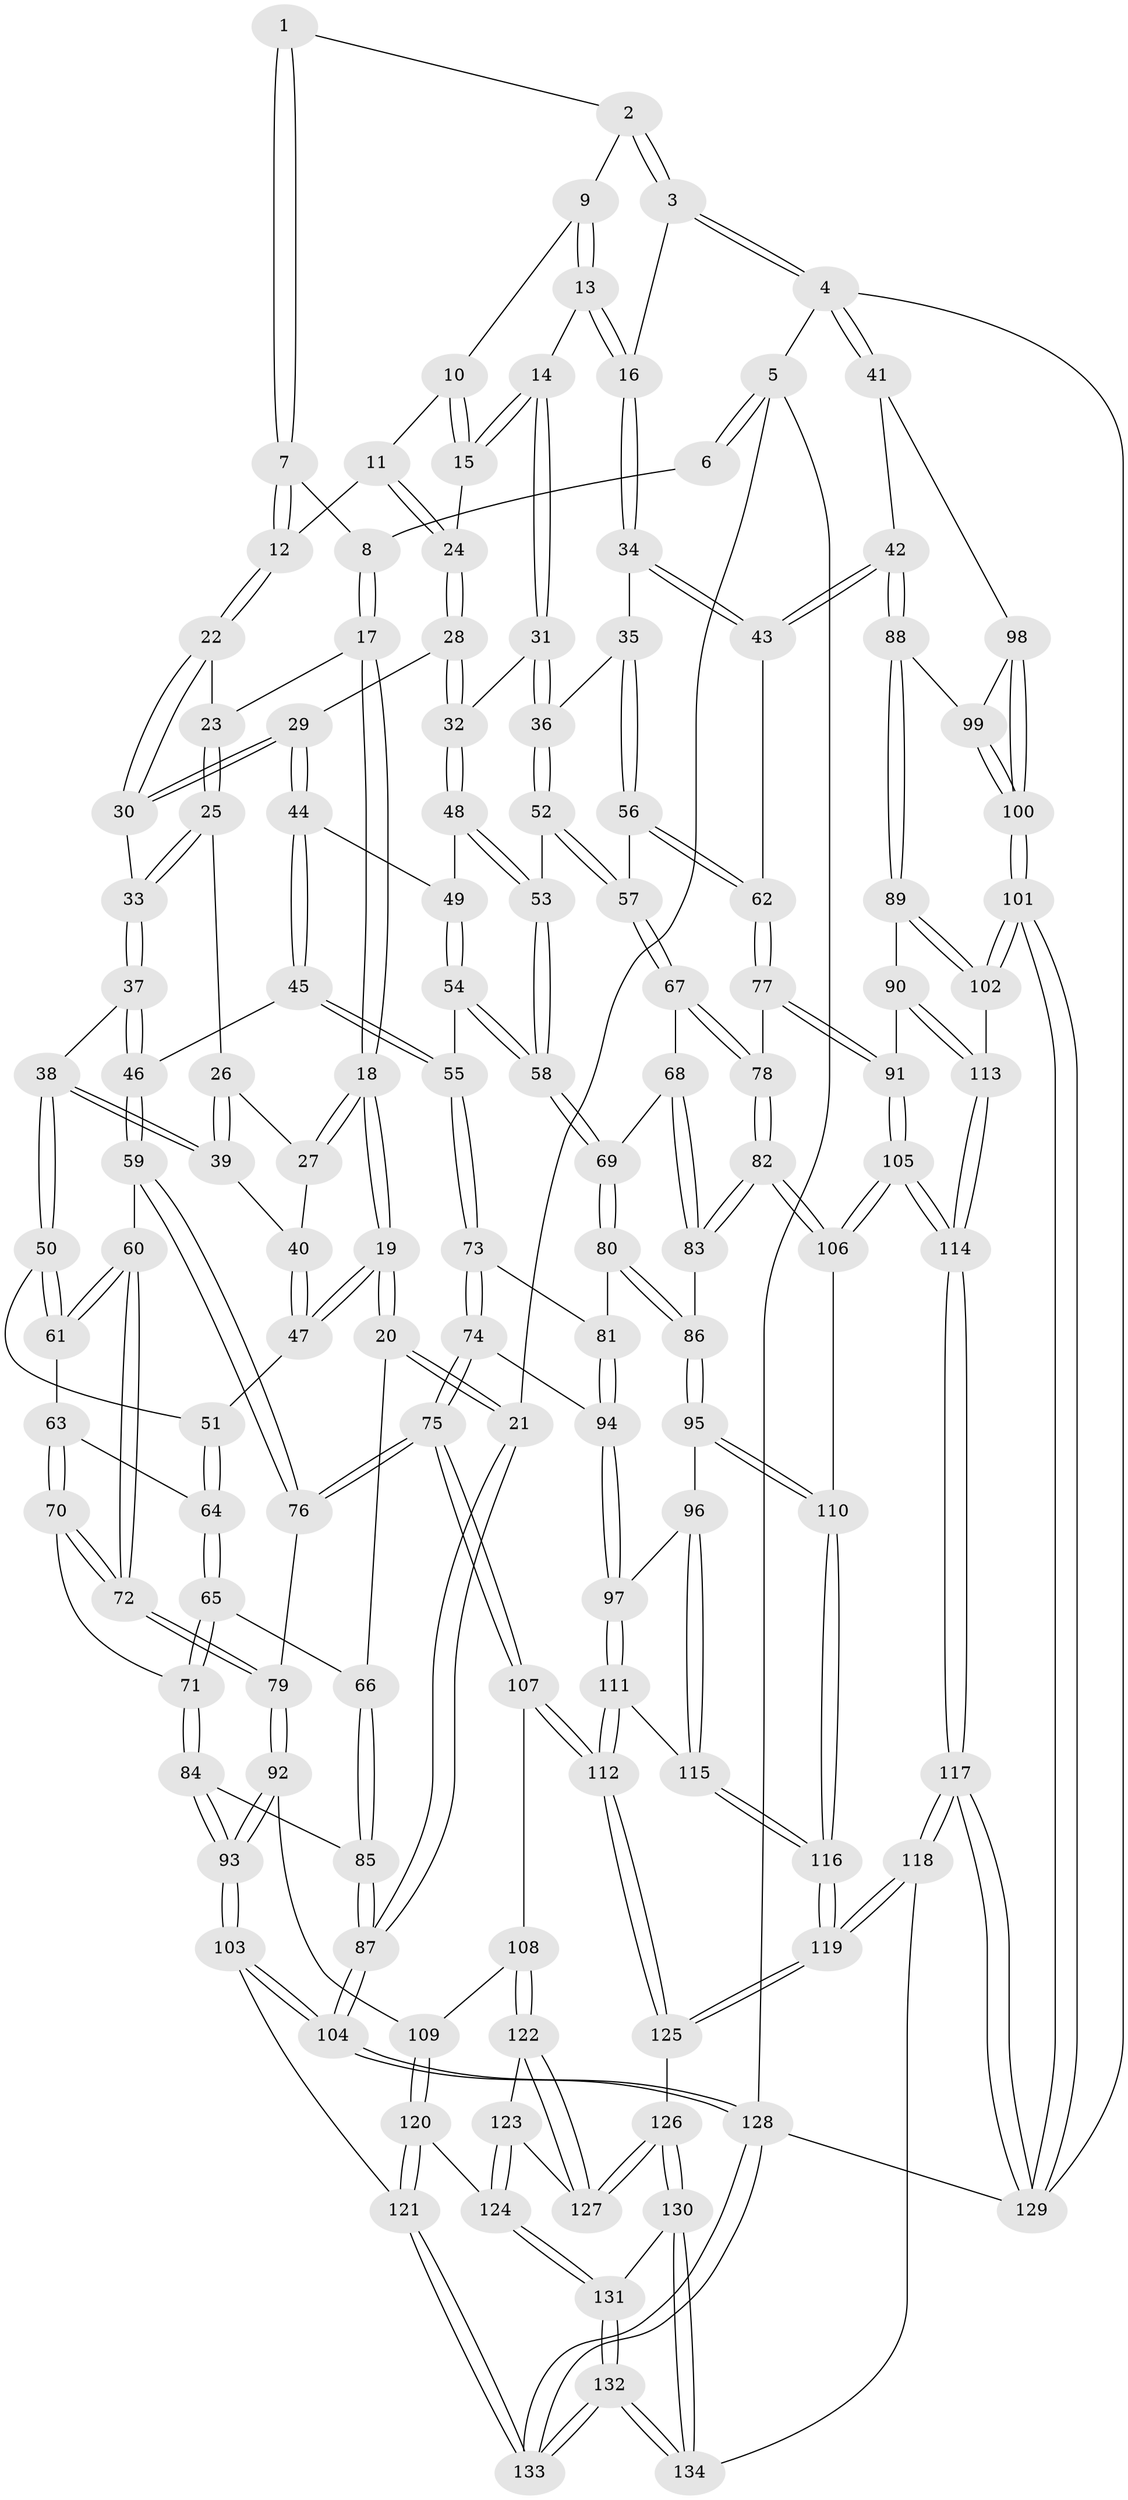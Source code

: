 // Generated by graph-tools (version 1.1) at 2025/38/03/09/25 02:38:51]
// undirected, 134 vertices, 332 edges
graph export_dot {
graph [start="1"]
  node [color=gray90,style=filled];
  1 [pos="+0.38476329391369635+0"];
  2 [pos="+0.8577454546865748+0"];
  3 [pos="+1+0"];
  4 [pos="+1+0"];
  5 [pos="+0+0"];
  6 [pos="+0+0"];
  7 [pos="+0.3861987930095353+0.056586311824087535"];
  8 [pos="+0.14382581936033578+0.061880329489575045"];
  9 [pos="+0.7979611666986827+0"];
  10 [pos="+0.6721840167417487+0.0219062743162941"];
  11 [pos="+0.5283599291296045+0.10475349720909556"];
  12 [pos="+0.4023159431706907+0.09470757860537861"];
  13 [pos="+0.8129029638667549+0.17226515518636348"];
  14 [pos="+0.7163797290739595+0.2468859746188531"];
  15 [pos="+0.6651379807861275+0.18430465092089598"];
  16 [pos="+0.8985070030178759+0.25672171558651946"];
  17 [pos="+0.14338048705915007+0.1411269128411264"];
  18 [pos="+0.043162028112801835+0.2651129533519472"];
  19 [pos="+0+0.3533547826562857"];
  20 [pos="+0+0.35521118951073816"];
  21 [pos="+0+0.3476075551826627"];
  22 [pos="+0.3852395630801077+0.14395375315910897"];
  23 [pos="+0.1945197776305095+0.16592903662592406"];
  24 [pos="+0.57379141800425+0.20849845537002523"];
  25 [pos="+0.24090582515183834+0.24981895854794964"];
  26 [pos="+0.20033120772524557+0.28414886391915595"];
  27 [pos="+0.14040457268186904+0.28111439415501277"];
  28 [pos="+0.5593701388956457+0.29080246360299367"];
  29 [pos="+0.39841962871241476+0.2558511535505477"];
  30 [pos="+0.3827637320362283+0.2429478267895254"];
  31 [pos="+0.7004861953579647+0.31170981583798074"];
  32 [pos="+0.5715629049589963+0.30722428021788367"];
  33 [pos="+0.3472327765618982+0.2662315437589723"];
  34 [pos="+0.9308223080065758+0.34426486715907484"];
  35 [pos="+0.7611769541626733+0.3621084415149152"];
  36 [pos="+0.7039099775148745+0.3164399873001853"];
  37 [pos="+0.2844466665555438+0.3789147061160726"];
  38 [pos="+0.2783425617193543+0.3787077768719412"];
  39 [pos="+0.23012381392962905+0.34948578922318185"];
  40 [pos="+0.19660135824795508+0.3545633844011555"];
  41 [pos="+1+0.419072010684515"];
  42 [pos="+1+0.42284506801966665"];
  43 [pos="+1+0.41737702713689984"];
  44 [pos="+0.4289944763993641+0.3744045422960425"];
  45 [pos="+0.3430328150772706+0.4737660300573971"];
  46 [pos="+0.3406847905759484+0.4732770826776007"];
  47 [pos="+0.07431290331615548+0.40738748298234345"];
  48 [pos="+0.5494826957827121+0.3841210173304674"];
  49 [pos="+0.48403799191639135+0.4005470474882784"];
  50 [pos="+0.16351096821719355+0.4512609802603198"];
  51 [pos="+0.14576365993324267+0.44716551889432427"];
  52 [pos="+0.6193544975299472+0.4632341584881155"];
  53 [pos="+0.5850533749190784+0.45564861249367045"];
  54 [pos="+0.45352274320614644+0.5005026450112254"];
  55 [pos="+0.38685862259635273+0.506383343327949"];
  56 [pos="+0.7343799495225952+0.48856278813185366"];
  57 [pos="+0.6587664266758188+0.490147522073745"];
  58 [pos="+0.5182766252744784+0.5297943170655786"];
  59 [pos="+0.27693461737720393+0.520124302637558"];
  60 [pos="+0.2601930105206226+0.5226507634082158"];
  61 [pos="+0.18784644387025137+0.4770673631258652"];
  62 [pos="+0.7816889156596628+0.5429517313208031"];
  63 [pos="+0.17239939208808822+0.53712542362759"];
  64 [pos="+0.13928074819774028+0.5187854854247216"];
  65 [pos="+0.12584470399538505+0.5649131208703921"];
  66 [pos="+0.05818769243677838+0.5613399882745355"];
  67 [pos="+0.6356685958075348+0.5598071338996148"];
  68 [pos="+0.602631617546884+0.5744351199752238"];
  69 [pos="+0.5256059575409832+0.5589441215504707"];
  70 [pos="+0.17370026127119942+0.5929410260164478"];
  71 [pos="+0.17208678035564287+0.592961883286062"];
  72 [pos="+0.19407731679939896+0.5979651633125843"];
  73 [pos="+0.38911478634586727+0.555753726832566"];
  74 [pos="+0.36566271122121075+0.6694711594557142"];
  75 [pos="+0.3445849140550095+0.6771181985063474"];
  76 [pos="+0.31565254715619867+0.6668103582708527"];
  77 [pos="+0.7761479367620829+0.6237899680898497"];
  78 [pos="+0.7137600730494185+0.6563036057474821"];
  79 [pos="+0.23597402216548227+0.6721628377482916"];
  80 [pos="+0.5135535688532289+0.6014579388827554"];
  81 [pos="+0.4943296259666484+0.6136006536751321"];
  82 [pos="+0.6990966522589644+0.672214652647926"];
  83 [pos="+0.6126778557724638+0.6802486938679378"];
  84 [pos="+0.09034158389402594+0.6747829455309441"];
  85 [pos="+0.06166633839775351+0.6566644548315158"];
  86 [pos="+0.5917396747964617+0.6890206880821759"];
  87 [pos="+0+0.7504236808636938"];
  88 [pos="+0.9149777055744087+0.6503290780092171"];
  89 [pos="+0.8927874380686787+0.6729664592113815"];
  90 [pos="+0.877404249643892+0.6766558945094328"];
  91 [pos="+0.8328727621775949+0.6613757213619545"];
  92 [pos="+0.19404766416539623+0.7229143275757743"];
  93 [pos="+0.13229932483124265+0.7457968314434192"];
  94 [pos="+0.4289827200977197+0.6843554117367486"];
  95 [pos="+0.5730304450578846+0.7190258899218274"];
  96 [pos="+0.5399100014556983+0.7468602396680086"];
  97 [pos="+0.47341752165410356+0.7403186520157102"];
  98 [pos="+1+0.6559389042290262"];
  99 [pos="+0.9538555517663685+0.6588634323483369"];
  100 [pos="+1+0.7948215073543939"];
  101 [pos="+1+0.842193184120214"];
  102 [pos="+1+0.7607272786219946"];
  103 [pos="+0.10823050522008633+0.8012038876314777"];
  104 [pos="+0+0.7692730407450253"];
  105 [pos="+0.7627227686611869+0.8169405020295287"];
  106 [pos="+0.7072218481943121+0.7444078840641271"];
  107 [pos="+0.3309648043358053+0.7697155613894263"];
  108 [pos="+0.26970607056796025+0.7907463932657353"];
  109 [pos="+0.25753386980894627+0.7893085561336375"];
  110 [pos="+0.6481300270002308+0.7892780488547886"];
  111 [pos="+0.42701586335798225+0.8306966591469308"];
  112 [pos="+0.3897011259470328+0.8613695644769622"];
  113 [pos="+0.8646621323016249+0.8307826667395559"];
  114 [pos="+0.810055138787174+0.9485040439969756"];
  115 [pos="+0.5708143157697926+0.8610427400068199"];
  116 [pos="+0.6137441322547437+0.9215697761185586"];
  117 [pos="+0.7943049806773912+1"];
  118 [pos="+0.7448180215404459+1"];
  119 [pos="+0.675489898418546+1"];
  120 [pos="+0.18751036608886598+0.879442558088836"];
  121 [pos="+0.13852812396465566+0.8849340896937979"];
  122 [pos="+0.2705507638688479+0.7946942391183003"];
  123 [pos="+0.2611160224462231+0.8891867289052099"];
  124 [pos="+0.23924068162666964+0.8924114873562797"];
  125 [pos="+0.38910490310831364+0.8638120004579596"];
  126 [pos="+0.35207234688393707+0.8976294066386694"];
  127 [pos="+0.30929302662244623+0.8889097452896704"];
  128 [pos="+0+1"];
  129 [pos="+1+1"];
  130 [pos="+0.3514706538102311+0.9027795257135951"];
  131 [pos="+0.2631493569367372+0.9932984318938762"];
  132 [pos="+0.15518853828903115+1"];
  133 [pos="+0+1"];
  134 [pos="+0.4262206025352405+1"];
  1 -- 2;
  1 -- 7;
  1 -- 7;
  2 -- 3;
  2 -- 3;
  2 -- 9;
  3 -- 4;
  3 -- 4;
  3 -- 16;
  4 -- 5;
  4 -- 41;
  4 -- 41;
  4 -- 129;
  5 -- 6;
  5 -- 6;
  5 -- 21;
  5 -- 128;
  6 -- 8;
  7 -- 8;
  7 -- 12;
  7 -- 12;
  8 -- 17;
  8 -- 17;
  9 -- 10;
  9 -- 13;
  9 -- 13;
  10 -- 11;
  10 -- 15;
  10 -- 15;
  11 -- 12;
  11 -- 24;
  11 -- 24;
  12 -- 22;
  12 -- 22;
  13 -- 14;
  13 -- 16;
  13 -- 16;
  14 -- 15;
  14 -- 15;
  14 -- 31;
  14 -- 31;
  15 -- 24;
  16 -- 34;
  16 -- 34;
  17 -- 18;
  17 -- 18;
  17 -- 23;
  18 -- 19;
  18 -- 19;
  18 -- 27;
  18 -- 27;
  19 -- 20;
  19 -- 20;
  19 -- 47;
  19 -- 47;
  20 -- 21;
  20 -- 21;
  20 -- 66;
  21 -- 87;
  21 -- 87;
  22 -- 23;
  22 -- 30;
  22 -- 30;
  23 -- 25;
  23 -- 25;
  24 -- 28;
  24 -- 28;
  25 -- 26;
  25 -- 33;
  25 -- 33;
  26 -- 27;
  26 -- 39;
  26 -- 39;
  27 -- 40;
  28 -- 29;
  28 -- 32;
  28 -- 32;
  29 -- 30;
  29 -- 30;
  29 -- 44;
  29 -- 44;
  30 -- 33;
  31 -- 32;
  31 -- 36;
  31 -- 36;
  32 -- 48;
  32 -- 48;
  33 -- 37;
  33 -- 37;
  34 -- 35;
  34 -- 43;
  34 -- 43;
  35 -- 36;
  35 -- 56;
  35 -- 56;
  36 -- 52;
  36 -- 52;
  37 -- 38;
  37 -- 46;
  37 -- 46;
  38 -- 39;
  38 -- 39;
  38 -- 50;
  38 -- 50;
  39 -- 40;
  40 -- 47;
  40 -- 47;
  41 -- 42;
  41 -- 98;
  42 -- 43;
  42 -- 43;
  42 -- 88;
  42 -- 88;
  43 -- 62;
  44 -- 45;
  44 -- 45;
  44 -- 49;
  45 -- 46;
  45 -- 55;
  45 -- 55;
  46 -- 59;
  46 -- 59;
  47 -- 51;
  48 -- 49;
  48 -- 53;
  48 -- 53;
  49 -- 54;
  49 -- 54;
  50 -- 51;
  50 -- 61;
  50 -- 61;
  51 -- 64;
  51 -- 64;
  52 -- 53;
  52 -- 57;
  52 -- 57;
  53 -- 58;
  53 -- 58;
  54 -- 55;
  54 -- 58;
  54 -- 58;
  55 -- 73;
  55 -- 73;
  56 -- 57;
  56 -- 62;
  56 -- 62;
  57 -- 67;
  57 -- 67;
  58 -- 69;
  58 -- 69;
  59 -- 60;
  59 -- 76;
  59 -- 76;
  60 -- 61;
  60 -- 61;
  60 -- 72;
  60 -- 72;
  61 -- 63;
  62 -- 77;
  62 -- 77;
  63 -- 64;
  63 -- 70;
  63 -- 70;
  64 -- 65;
  64 -- 65;
  65 -- 66;
  65 -- 71;
  65 -- 71;
  66 -- 85;
  66 -- 85;
  67 -- 68;
  67 -- 78;
  67 -- 78;
  68 -- 69;
  68 -- 83;
  68 -- 83;
  69 -- 80;
  69 -- 80;
  70 -- 71;
  70 -- 72;
  70 -- 72;
  71 -- 84;
  71 -- 84;
  72 -- 79;
  72 -- 79;
  73 -- 74;
  73 -- 74;
  73 -- 81;
  74 -- 75;
  74 -- 75;
  74 -- 94;
  75 -- 76;
  75 -- 76;
  75 -- 107;
  75 -- 107;
  76 -- 79;
  77 -- 78;
  77 -- 91;
  77 -- 91;
  78 -- 82;
  78 -- 82;
  79 -- 92;
  79 -- 92;
  80 -- 81;
  80 -- 86;
  80 -- 86;
  81 -- 94;
  81 -- 94;
  82 -- 83;
  82 -- 83;
  82 -- 106;
  82 -- 106;
  83 -- 86;
  84 -- 85;
  84 -- 93;
  84 -- 93;
  85 -- 87;
  85 -- 87;
  86 -- 95;
  86 -- 95;
  87 -- 104;
  87 -- 104;
  88 -- 89;
  88 -- 89;
  88 -- 99;
  89 -- 90;
  89 -- 102;
  89 -- 102;
  90 -- 91;
  90 -- 113;
  90 -- 113;
  91 -- 105;
  91 -- 105;
  92 -- 93;
  92 -- 93;
  92 -- 109;
  93 -- 103;
  93 -- 103;
  94 -- 97;
  94 -- 97;
  95 -- 96;
  95 -- 110;
  95 -- 110;
  96 -- 97;
  96 -- 115;
  96 -- 115;
  97 -- 111;
  97 -- 111;
  98 -- 99;
  98 -- 100;
  98 -- 100;
  99 -- 100;
  99 -- 100;
  100 -- 101;
  100 -- 101;
  101 -- 102;
  101 -- 102;
  101 -- 129;
  101 -- 129;
  102 -- 113;
  103 -- 104;
  103 -- 104;
  103 -- 121;
  104 -- 128;
  104 -- 128;
  105 -- 106;
  105 -- 106;
  105 -- 114;
  105 -- 114;
  106 -- 110;
  107 -- 108;
  107 -- 112;
  107 -- 112;
  108 -- 109;
  108 -- 122;
  108 -- 122;
  109 -- 120;
  109 -- 120;
  110 -- 116;
  110 -- 116;
  111 -- 112;
  111 -- 112;
  111 -- 115;
  112 -- 125;
  112 -- 125;
  113 -- 114;
  113 -- 114;
  114 -- 117;
  114 -- 117;
  115 -- 116;
  115 -- 116;
  116 -- 119;
  116 -- 119;
  117 -- 118;
  117 -- 118;
  117 -- 129;
  117 -- 129;
  118 -- 119;
  118 -- 119;
  118 -- 134;
  119 -- 125;
  119 -- 125;
  120 -- 121;
  120 -- 121;
  120 -- 124;
  121 -- 133;
  121 -- 133;
  122 -- 123;
  122 -- 127;
  122 -- 127;
  123 -- 124;
  123 -- 124;
  123 -- 127;
  124 -- 131;
  124 -- 131;
  125 -- 126;
  126 -- 127;
  126 -- 127;
  126 -- 130;
  126 -- 130;
  128 -- 133;
  128 -- 133;
  128 -- 129;
  130 -- 131;
  130 -- 134;
  130 -- 134;
  131 -- 132;
  131 -- 132;
  132 -- 133;
  132 -- 133;
  132 -- 134;
  132 -- 134;
}
